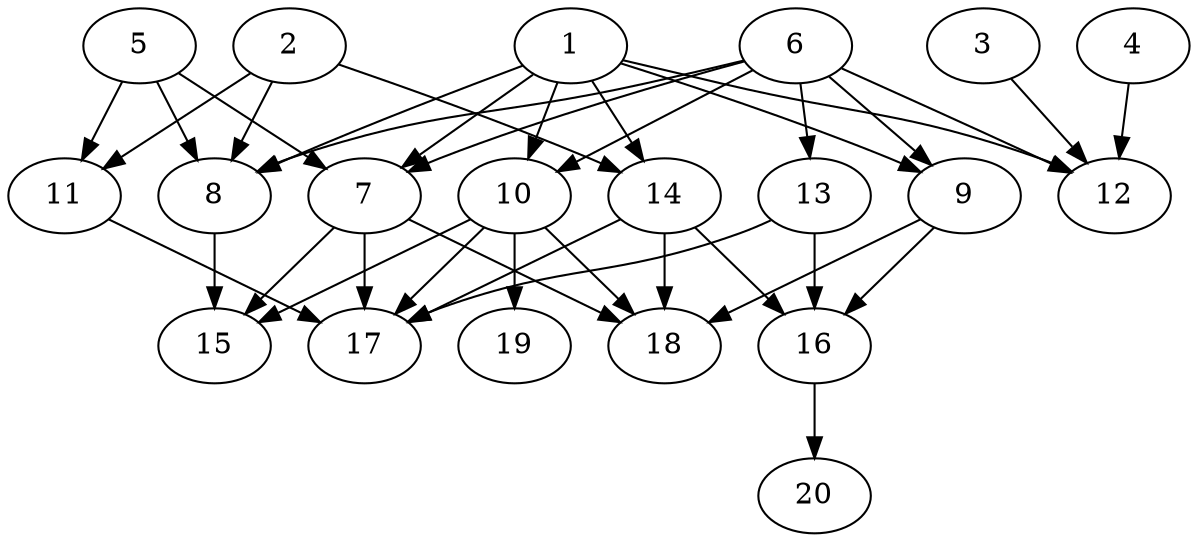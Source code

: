 // DAG automatically generated by daggen at Tue Jul 23 14:29:39 2019
// ./daggen --dot -n 20 --ccr 0.5 --fat 0.7 --regular 0.5 --density 0.7 --mindata 5242880 --maxdata 52428800 
digraph G {
  1 [size="39649280", alpha="0.17", expect_size="19824640"] 
  1 -> 7 [size ="19824640"]
  1 -> 8 [size ="19824640"]
  1 -> 9 [size ="19824640"]
  1 -> 10 [size ="19824640"]
  1 -> 12 [size ="19824640"]
  1 -> 14 [size ="19824640"]
  2 [size="23730176", alpha="0.01", expect_size="11865088"] 
  2 -> 8 [size ="11865088"]
  2 -> 11 [size ="11865088"]
  2 -> 14 [size ="11865088"]
  3 [size="34209792", alpha="0.20", expect_size="17104896"] 
  3 -> 12 [size ="17104896"]
  4 [size="36714496", alpha="0.17", expect_size="18357248"] 
  4 -> 12 [size ="18357248"]
  5 [size="54036480", alpha="0.06", expect_size="27018240"] 
  5 -> 7 [size ="27018240"]
  5 -> 8 [size ="27018240"]
  5 -> 11 [size ="27018240"]
  6 [size="23640064", alpha="0.03", expect_size="11820032"] 
  6 -> 7 [size ="11820032"]
  6 -> 8 [size ="11820032"]
  6 -> 9 [size ="11820032"]
  6 -> 10 [size ="11820032"]
  6 -> 12 [size ="11820032"]
  6 -> 13 [size ="11820032"]
  7 [size="74090496", alpha="0.06", expect_size="37045248"] 
  7 -> 15 [size ="37045248"]
  7 -> 17 [size ="37045248"]
  7 -> 18 [size ="37045248"]
  8 [size="20375552", alpha="0.12", expect_size="10187776"] 
  8 -> 15 [size ="10187776"]
  9 [size="42958848", alpha="0.08", expect_size="21479424"] 
  9 -> 16 [size ="21479424"]
  9 -> 18 [size ="21479424"]
  10 [size="67751936", alpha="0.13", expect_size="33875968"] 
  10 -> 15 [size ="33875968"]
  10 -> 17 [size ="33875968"]
  10 -> 18 [size ="33875968"]
  10 -> 19 [size ="33875968"]
  11 [size="75855872", alpha="0.17", expect_size="37927936"] 
  11 -> 17 [size ="37927936"]
  12 [size="63064064", alpha="0.20", expect_size="31532032"] 
  13 [size="67745792", alpha="0.05", expect_size="33872896"] 
  13 -> 16 [size ="33872896"]
  13 -> 17 [size ="33872896"]
  14 [size="66213888", alpha="0.12", expect_size="33106944"] 
  14 -> 16 [size ="33106944"]
  14 -> 17 [size ="33106944"]
  14 -> 18 [size ="33106944"]
  15 [size="50429952", alpha="0.04", expect_size="25214976"] 
  16 [size="80869376", alpha="0.09", expect_size="40434688"] 
  16 -> 20 [size ="40434688"]
  17 [size="94814208", alpha="0.16", expect_size="47407104"] 
  18 [size="28645376", alpha="0.10", expect_size="14322688"] 
  19 [size="83384320", alpha="0.11", expect_size="41692160"] 
  20 [size="27848704", alpha="0.03", expect_size="13924352"] 
}
